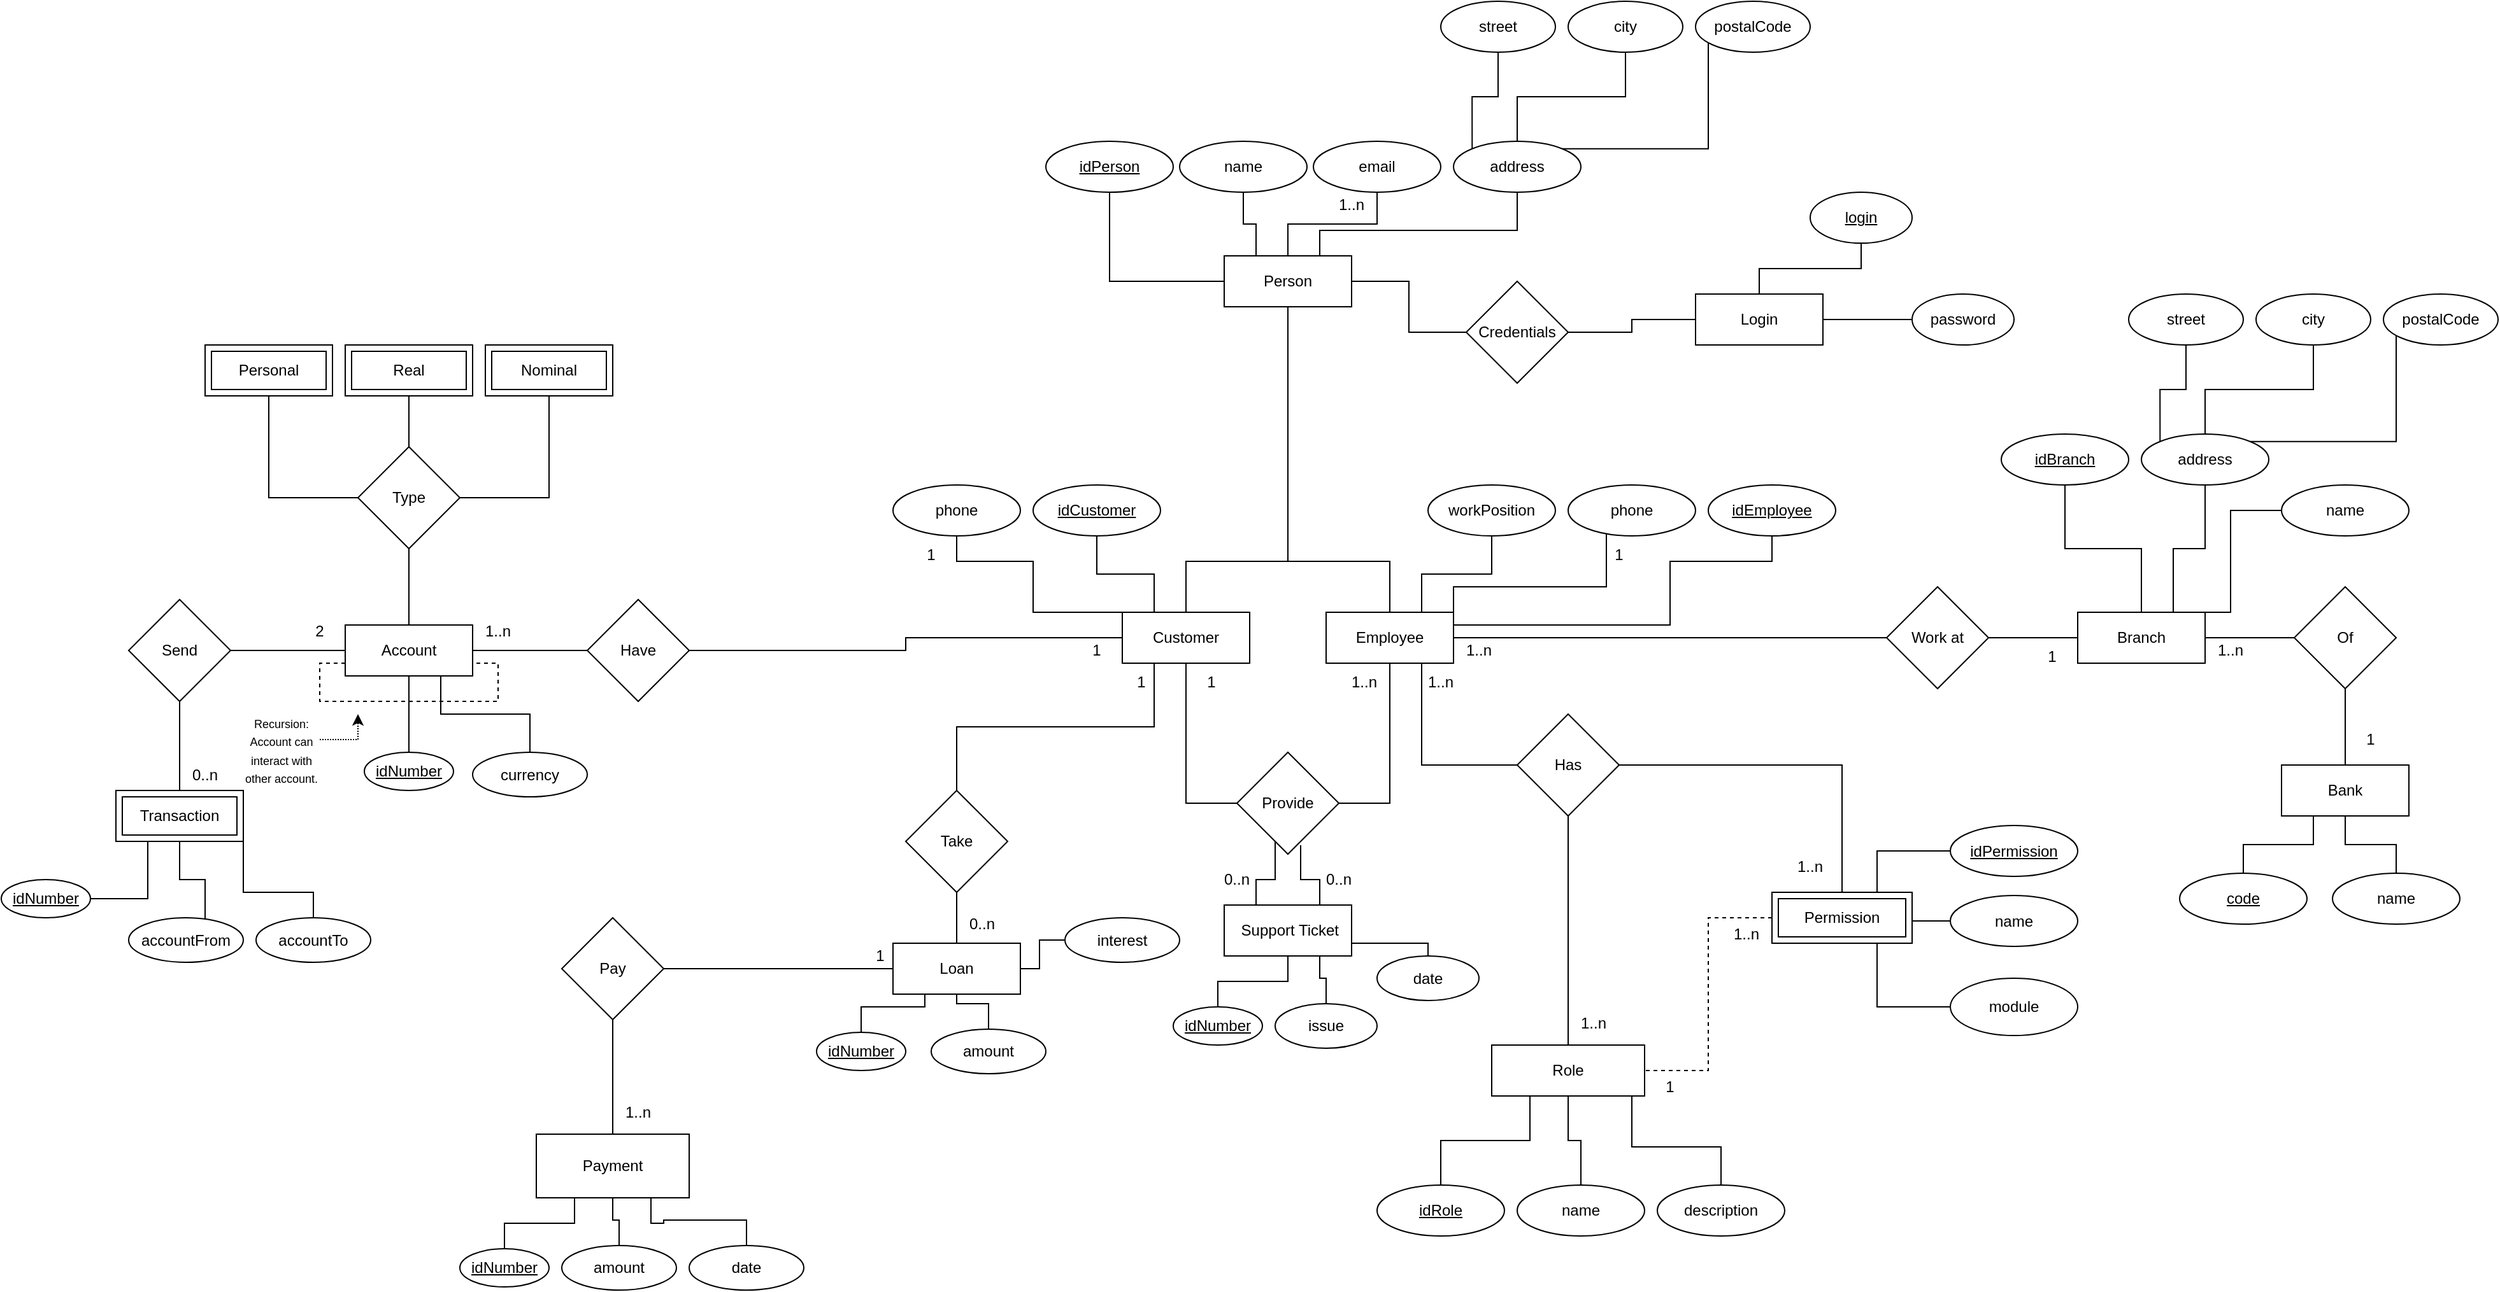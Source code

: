 <mxfile version="16.6.7" type="github">
  <diagram id="_XvX1ry2SoD3X9N9kPX3" name="Page-1">
    <mxGraphModel dx="4285" dy="2722" grid="1" gridSize="10" guides="1" tooltips="1" connect="1" arrows="1" fold="1" page="1" pageScale="1" pageWidth="850" pageHeight="1100" math="0" shadow="0">
      <root>
        <mxCell id="0" />
        <mxCell id="1" parent="0" />
        <mxCell id="fxee2EC096Nbxwn1T24N-57" value="" style="edgeStyle=orthogonalEdgeStyle;rounded=0;orthogonalLoop=1;jettySize=auto;html=1;endArrow=none;endFill=0;" parent="1" source="fxee2EC096Nbxwn1T24N-11" target="fxee2EC096Nbxwn1T24N-56" edge="1">
          <mxGeometry relative="1" as="geometry" />
        </mxCell>
        <mxCell id="fxee2EC096Nbxwn1T24N-112" style="edgeStyle=orthogonalEdgeStyle;rounded=0;sketch=0;orthogonalLoop=1;jettySize=auto;html=1;endArrow=none;endFill=0;" parent="1" source="fxee2EC096Nbxwn1T24N-11" target="fxee2EC096Nbxwn1T24N-111" edge="1">
          <mxGeometry relative="1" as="geometry" />
        </mxCell>
        <mxCell id="fxee2EC096Nbxwn1T24N-115" style="edgeStyle=orthogonalEdgeStyle;rounded=0;sketch=0;orthogonalLoop=1;jettySize=auto;html=1;endArrow=none;endFill=0;exitX=0.25;exitY=0;exitDx=0;exitDy=0;" parent="1" source="fxee2EC096Nbxwn1T24N-11" target="fxee2EC096Nbxwn1T24N-113" edge="1">
          <mxGeometry relative="1" as="geometry" />
        </mxCell>
        <mxCell id="fxee2EC096Nbxwn1T24N-117" style="edgeStyle=orthogonalEdgeStyle;rounded=0;sketch=0;orthogonalLoop=1;jettySize=auto;html=1;endArrow=none;endFill=0;exitX=0.5;exitY=0;exitDx=0;exitDy=0;" parent="1" source="fxee2EC096Nbxwn1T24N-11" target="fxee2EC096Nbxwn1T24N-116" edge="1">
          <mxGeometry relative="1" as="geometry" />
        </mxCell>
        <mxCell id="fxee2EC096Nbxwn1T24N-120" style="edgeStyle=orthogonalEdgeStyle;rounded=0;sketch=0;orthogonalLoop=1;jettySize=auto;html=1;endArrow=none;endFill=0;exitX=0.75;exitY=0;exitDx=0;exitDy=0;" parent="1" source="fxee2EC096Nbxwn1T24N-11" target="fxee2EC096Nbxwn1T24N-119" edge="1">
          <mxGeometry relative="1" as="geometry">
            <Array as="points">
              <mxPoint x="-415" y="-20" />
              <mxPoint x="-260" y="-20" />
            </Array>
          </mxGeometry>
        </mxCell>
        <mxCell id="fxee2EC096Nbxwn1T24N-11" value="&lt;div&gt;Person&lt;/div&gt;" style="whiteSpace=wrap;html=1;align=center;" parent="1" vertex="1">
          <mxGeometry x="-490" width="100" height="40" as="geometry" />
        </mxCell>
        <mxCell id="fxee2EC096Nbxwn1T24N-130" value="" style="edgeStyle=orthogonalEdgeStyle;rounded=0;sketch=0;orthogonalLoop=1;jettySize=auto;html=1;endArrow=none;endFill=0;" parent="1" source="fxee2EC096Nbxwn1T24N-12" target="fxee2EC096Nbxwn1T24N-129" edge="1">
          <mxGeometry relative="1" as="geometry" />
        </mxCell>
        <mxCell id="fxee2EC096Nbxwn1T24N-133" value="" style="edgeStyle=orthogonalEdgeStyle;rounded=0;sketch=0;orthogonalLoop=1;jettySize=auto;html=1;endArrow=none;endFill=0;" parent="1" source="fxee2EC096Nbxwn1T24N-12" target="fxee2EC096Nbxwn1T24N-132" edge="1">
          <mxGeometry relative="1" as="geometry" />
        </mxCell>
        <mxCell id="fxee2EC096Nbxwn1T24N-12" value="&lt;div&gt;Login&lt;/div&gt;" style="whiteSpace=wrap;html=1;align=center;" parent="1" vertex="1">
          <mxGeometry x="-120" y="30" width="100" height="40" as="geometry" />
        </mxCell>
        <mxCell id="fxee2EC096Nbxwn1T24N-95" value="" style="edgeStyle=orthogonalEdgeStyle;rounded=0;sketch=0;orthogonalLoop=1;jettySize=auto;html=1;endArrow=none;endFill=0;" parent="1" source="fxee2EC096Nbxwn1T24N-13" target="fxee2EC096Nbxwn1T24N-94" edge="1">
          <mxGeometry relative="1" as="geometry" />
        </mxCell>
        <mxCell id="fxee2EC096Nbxwn1T24N-101" value="" style="edgeStyle=orthogonalEdgeStyle;rounded=0;sketch=0;orthogonalLoop=1;jettySize=auto;html=1;endArrow=none;endFill=0;" parent="1" source="fxee2EC096Nbxwn1T24N-13" target="fxee2EC096Nbxwn1T24N-100" edge="1">
          <mxGeometry relative="1" as="geometry" />
        </mxCell>
        <mxCell id="fxee2EC096Nbxwn1T24N-13" value="Account" style="whiteSpace=wrap;html=1;align=center;" parent="1" vertex="1">
          <mxGeometry x="-1180" y="290" width="100" height="40" as="geometry" />
        </mxCell>
        <mxCell id="fxee2EC096Nbxwn1T24N-14" value="&lt;div&gt;Bank&lt;/div&gt;" style="whiteSpace=wrap;html=1;align=center;" parent="1" vertex="1">
          <mxGeometry x="340" y="400" width="100" height="40" as="geometry" />
        </mxCell>
        <mxCell id="fxee2EC096Nbxwn1T24N-76" value="" style="edgeStyle=orthogonalEdgeStyle;rounded=0;sketch=0;orthogonalLoop=1;jettySize=auto;html=1;endArrow=none;endFill=0;" parent="1" source="fxee2EC096Nbxwn1T24N-16" target="fxee2EC096Nbxwn1T24N-75" edge="1">
          <mxGeometry relative="1" as="geometry" />
        </mxCell>
        <mxCell id="fxee2EC096Nbxwn1T24N-16" value="Branch" style="whiteSpace=wrap;html=1;align=center;" parent="1" vertex="1">
          <mxGeometry x="180" y="280" width="100" height="40" as="geometry" />
        </mxCell>
        <mxCell id="WLDFdkbROoyTzkpZu12v-15" style="edgeStyle=orthogonalEdgeStyle;rounded=0;orthogonalLoop=1;jettySize=auto;html=1;entryX=0.5;entryY=0;entryDx=0;entryDy=0;endArrow=none;endFill=0;" edge="1" parent="1" source="fxee2EC096Nbxwn1T24N-17" target="WLDFdkbROoyTzkpZu12v-14">
          <mxGeometry relative="1" as="geometry" />
        </mxCell>
        <mxCell id="fxee2EC096Nbxwn1T24N-17" value="&amp;nbsp;Support Ticket" style="whiteSpace=wrap;html=1;align=center;" parent="1" vertex="1">
          <mxGeometry x="-490" y="510" width="100" height="40" as="geometry" />
        </mxCell>
        <mxCell id="WLDFdkbROoyTzkpZu12v-47" value="" style="edgeStyle=orthogonalEdgeStyle;rounded=0;orthogonalLoop=1;jettySize=auto;html=1;endArrow=none;endFill=0;" edge="1" parent="1" source="fxee2EC096Nbxwn1T24N-18" target="WLDFdkbROoyTzkpZu12v-46">
          <mxGeometry relative="1" as="geometry" />
        </mxCell>
        <mxCell id="fxee2EC096Nbxwn1T24N-18" value="Loan" style="whiteSpace=wrap;html=1;align=center;" parent="1" vertex="1">
          <mxGeometry x="-750" y="540" width="100" height="40" as="geometry" />
        </mxCell>
        <mxCell id="fxee2EC096Nbxwn1T24N-72" value="" style="edgeStyle=orthogonalEdgeStyle;rounded=0;sketch=0;orthogonalLoop=1;jettySize=auto;html=1;endArrow=none;endFill=0;" parent="1" source="fxee2EC096Nbxwn1T24N-26" target="fxee2EC096Nbxwn1T24N-71" edge="1">
          <mxGeometry relative="1" as="geometry" />
        </mxCell>
        <mxCell id="fxee2EC096Nbxwn1T24N-80" style="edgeStyle=orthogonalEdgeStyle;rounded=0;sketch=0;orthogonalLoop=1;jettySize=auto;html=1;endArrow=none;endFill=0;entryX=1;entryY=0.5;entryDx=0;entryDy=0;" parent="1" source="fxee2EC096Nbxwn1T24N-26" target="fxee2EC096Nbxwn1T24N-78" edge="1">
          <mxGeometry relative="1" as="geometry" />
        </mxCell>
        <mxCell id="fxee2EC096Nbxwn1T24N-135" value="" style="edgeStyle=orthogonalEdgeStyle;rounded=0;sketch=0;orthogonalLoop=1;jettySize=auto;html=1;endArrow=none;endFill=0;exitX=0.75;exitY=0;exitDx=0;exitDy=0;" parent="1" source="fxee2EC096Nbxwn1T24N-26" target="fxee2EC096Nbxwn1T24N-134" edge="1">
          <mxGeometry relative="1" as="geometry" />
        </mxCell>
        <mxCell id="fxee2EC096Nbxwn1T24N-26" value="&lt;div&gt;Employee&lt;/div&gt;" style="whiteSpace=wrap;html=1;align=center;" parent="1" vertex="1">
          <mxGeometry x="-410" y="280" width="100" height="40" as="geometry" />
        </mxCell>
        <mxCell id="fxee2EC096Nbxwn1T24N-79" value="" style="edgeStyle=orthogonalEdgeStyle;rounded=0;sketch=0;orthogonalLoop=1;jettySize=auto;html=1;endArrow=none;endFill=0;entryX=0;entryY=0.5;entryDx=0;entryDy=0;" parent="1" source="fxee2EC096Nbxwn1T24N-27" target="fxee2EC096Nbxwn1T24N-78" edge="1">
          <mxGeometry relative="1" as="geometry" />
        </mxCell>
        <mxCell id="fxee2EC096Nbxwn1T24N-83" value="" style="edgeStyle=orthogonalEdgeStyle;rounded=0;sketch=0;orthogonalLoop=1;jettySize=auto;html=1;endArrow=none;endFill=0;" parent="1" source="fxee2EC096Nbxwn1T24N-27" target="fxee2EC096Nbxwn1T24N-82" edge="1">
          <mxGeometry relative="1" as="geometry" />
        </mxCell>
        <mxCell id="fxee2EC096Nbxwn1T24N-98" value="" style="edgeStyle=orthogonalEdgeStyle;rounded=0;sketch=0;orthogonalLoop=1;jettySize=auto;html=1;endArrow=none;endFill=0;exitX=0.25;exitY=1;exitDx=0;exitDy=0;" parent="1" source="fxee2EC096Nbxwn1T24N-27" target="fxee2EC096Nbxwn1T24N-97" edge="1">
          <mxGeometry relative="1" as="geometry" />
        </mxCell>
        <mxCell id="fxee2EC096Nbxwn1T24N-27" value="Customer" style="whiteSpace=wrap;html=1;align=center;" parent="1" vertex="1">
          <mxGeometry x="-570" y="280" width="100" height="40" as="geometry" />
        </mxCell>
        <mxCell id="fxee2EC096Nbxwn1T24N-28" value="" style="endArrow=none;html=1;rounded=0;entryX=0.5;entryY=1;entryDx=0;entryDy=0;" parent="1" target="fxee2EC096Nbxwn1T24N-11" edge="1">
          <mxGeometry relative="1" as="geometry">
            <mxPoint x="-440" y="240" as="sourcePoint" />
            <mxPoint x="-440" y="230" as="targetPoint" />
          </mxGeometry>
        </mxCell>
        <mxCell id="fxee2EC096Nbxwn1T24N-31" value="" style="endArrow=none;html=1;rounded=0;entryX=0.5;entryY=0;entryDx=0;entryDy=0;" parent="1" target="fxee2EC096Nbxwn1T24N-26" edge="1">
          <mxGeometry relative="1" as="geometry">
            <mxPoint x="-440" y="240" as="sourcePoint" />
            <mxPoint x="-360" y="240" as="targetPoint" />
            <Array as="points">
              <mxPoint x="-360" y="240" />
            </Array>
          </mxGeometry>
        </mxCell>
        <mxCell id="fxee2EC096Nbxwn1T24N-32" value="" style="endArrow=none;html=1;rounded=0;entryX=0.5;entryY=0;entryDx=0;entryDy=0;" parent="1" edge="1">
          <mxGeometry relative="1" as="geometry">
            <mxPoint x="-440" y="240" as="sourcePoint" />
            <mxPoint x="-520" y="280" as="targetPoint" />
            <Array as="points">
              <mxPoint x="-520" y="240" />
            </Array>
          </mxGeometry>
        </mxCell>
        <mxCell id="fxee2EC096Nbxwn1T24N-58" style="edgeStyle=orthogonalEdgeStyle;rounded=0;orthogonalLoop=1;jettySize=auto;html=1;endArrow=none;endFill=0;sketch=0;" parent="1" source="fxee2EC096Nbxwn1T24N-56" target="fxee2EC096Nbxwn1T24N-12" edge="1">
          <mxGeometry relative="1" as="geometry" />
        </mxCell>
        <mxCell id="fxee2EC096Nbxwn1T24N-56" value="&lt;div&gt;Credentials&lt;/div&gt;" style="rhombus;whiteSpace=wrap;html=1;" parent="1" vertex="1">
          <mxGeometry x="-300" y="20" width="80" height="80" as="geometry" />
        </mxCell>
        <mxCell id="fxee2EC096Nbxwn1T24N-73" style="edgeStyle=orthogonalEdgeStyle;rounded=0;sketch=0;orthogonalLoop=1;jettySize=auto;html=1;endArrow=none;endFill=0;" parent="1" source="fxee2EC096Nbxwn1T24N-71" target="fxee2EC096Nbxwn1T24N-16" edge="1">
          <mxGeometry relative="1" as="geometry" />
        </mxCell>
        <mxCell id="fxee2EC096Nbxwn1T24N-71" value="&lt;div&gt;Work at&lt;/div&gt;" style="rhombus;whiteSpace=wrap;html=1;" parent="1" vertex="1">
          <mxGeometry x="30" y="260" width="80" height="80" as="geometry" />
        </mxCell>
        <mxCell id="fxee2EC096Nbxwn1T24N-77" style="edgeStyle=orthogonalEdgeStyle;rounded=0;sketch=0;orthogonalLoop=1;jettySize=auto;html=1;endArrow=none;endFill=0;" parent="1" source="fxee2EC096Nbxwn1T24N-75" target="fxee2EC096Nbxwn1T24N-14" edge="1">
          <mxGeometry relative="1" as="geometry" />
        </mxCell>
        <mxCell id="fxee2EC096Nbxwn1T24N-75" value="Of" style="rhombus;whiteSpace=wrap;html=1;" parent="1" vertex="1">
          <mxGeometry x="350" y="260" width="80" height="80" as="geometry" />
        </mxCell>
        <mxCell id="fxee2EC096Nbxwn1T24N-81" style="edgeStyle=orthogonalEdgeStyle;rounded=0;sketch=0;orthogonalLoop=1;jettySize=auto;html=1;endArrow=none;endFill=0;exitX=0.375;exitY=0.875;exitDx=0;exitDy=0;exitPerimeter=0;entryX=0.25;entryY=0;entryDx=0;entryDy=0;" parent="1" source="fxee2EC096Nbxwn1T24N-78" target="fxee2EC096Nbxwn1T24N-17" edge="1">
          <mxGeometry relative="1" as="geometry" />
        </mxCell>
        <mxCell id="fxee2EC096Nbxwn1T24N-78" value="Provide" style="rhombus;whiteSpace=wrap;html=1;" parent="1" vertex="1">
          <mxGeometry x="-480" y="390" width="80" height="80" as="geometry" />
        </mxCell>
        <mxCell id="fxee2EC096Nbxwn1T24N-84" style="edgeStyle=orthogonalEdgeStyle;rounded=0;sketch=0;orthogonalLoop=1;jettySize=auto;html=1;endArrow=none;endFill=0;" parent="1" source="fxee2EC096Nbxwn1T24N-82" target="fxee2EC096Nbxwn1T24N-13" edge="1">
          <mxGeometry relative="1" as="geometry" />
        </mxCell>
        <mxCell id="fxee2EC096Nbxwn1T24N-82" value="Have" style="rhombus;whiteSpace=wrap;html=1;" parent="1" vertex="1">
          <mxGeometry x="-990" y="270" width="80" height="80" as="geometry" />
        </mxCell>
        <mxCell id="fxee2EC096Nbxwn1T24N-85" value="Transaction" style="shape=ext;margin=3;double=1;whiteSpace=wrap;html=1;align=center;" parent="1" vertex="1">
          <mxGeometry x="-1360" y="420" width="100" height="40" as="geometry" />
        </mxCell>
        <mxCell id="fxee2EC096Nbxwn1T24N-96" style="edgeStyle=orthogonalEdgeStyle;rounded=0;sketch=0;orthogonalLoop=1;jettySize=auto;html=1;endArrow=none;endFill=0;" parent="1" source="fxee2EC096Nbxwn1T24N-94" target="fxee2EC096Nbxwn1T24N-85" edge="1">
          <mxGeometry relative="1" as="geometry" />
        </mxCell>
        <mxCell id="fxee2EC096Nbxwn1T24N-94" value="&lt;div&gt;Send&lt;/div&gt;" style="rhombus;whiteSpace=wrap;html=1;" parent="1" vertex="1">
          <mxGeometry x="-1350" y="270" width="80" height="80" as="geometry" />
        </mxCell>
        <mxCell id="fxee2EC096Nbxwn1T24N-99" style="edgeStyle=orthogonalEdgeStyle;rounded=0;sketch=0;orthogonalLoop=1;jettySize=auto;html=1;endArrow=none;endFill=0;" parent="1" source="fxee2EC096Nbxwn1T24N-97" target="fxee2EC096Nbxwn1T24N-18" edge="1">
          <mxGeometry relative="1" as="geometry" />
        </mxCell>
        <mxCell id="fxee2EC096Nbxwn1T24N-97" value="Take" style="rhombus;whiteSpace=wrap;html=1;" parent="1" vertex="1">
          <mxGeometry x="-740" y="420" width="80" height="80" as="geometry" />
        </mxCell>
        <mxCell id="fxee2EC096Nbxwn1T24N-103" style="edgeStyle=orthogonalEdgeStyle;rounded=0;sketch=0;orthogonalLoop=1;jettySize=auto;html=1;endArrow=none;endFill=0;" parent="1" source="fxee2EC096Nbxwn1T24N-100" target="fxee2EC096Nbxwn1T24N-102" edge="1">
          <mxGeometry relative="1" as="geometry" />
        </mxCell>
        <mxCell id="fxee2EC096Nbxwn1T24N-106" style="edgeStyle=orthogonalEdgeStyle;rounded=0;sketch=0;orthogonalLoop=1;jettySize=auto;html=1;entryX=0.5;entryY=1;entryDx=0;entryDy=0;endArrow=none;endFill=0;" parent="1" source="fxee2EC096Nbxwn1T24N-100" target="fxee2EC096Nbxwn1T24N-105" edge="1">
          <mxGeometry relative="1" as="geometry" />
        </mxCell>
        <mxCell id="fxee2EC096Nbxwn1T24N-107" style="edgeStyle=orthogonalEdgeStyle;rounded=0;sketch=0;orthogonalLoop=1;jettySize=auto;html=1;endArrow=none;endFill=0;" parent="1" source="fxee2EC096Nbxwn1T24N-100" target="fxee2EC096Nbxwn1T24N-104" edge="1">
          <mxGeometry relative="1" as="geometry" />
        </mxCell>
        <mxCell id="fxee2EC096Nbxwn1T24N-100" value="&lt;div&gt;Type&lt;/div&gt;" style="rhombus;whiteSpace=wrap;html=1;" parent="1" vertex="1">
          <mxGeometry x="-1170" y="150" width="80" height="80" as="geometry" />
        </mxCell>
        <mxCell id="fxee2EC096Nbxwn1T24N-102" value="Real" style="shape=ext;margin=3;double=1;whiteSpace=wrap;html=1;align=center;" parent="1" vertex="1">
          <mxGeometry x="-1180" y="70" width="100" height="40" as="geometry" />
        </mxCell>
        <mxCell id="fxee2EC096Nbxwn1T24N-104" value="Nominal" style="shape=ext;margin=3;double=1;whiteSpace=wrap;html=1;align=center;" parent="1" vertex="1">
          <mxGeometry x="-1070" y="70" width="100" height="40" as="geometry" />
        </mxCell>
        <mxCell id="fxee2EC096Nbxwn1T24N-105" value="Personal" style="shape=ext;margin=3;double=1;whiteSpace=wrap;html=1;align=center;" parent="1" vertex="1">
          <mxGeometry x="-1290" y="70" width="100" height="40" as="geometry" />
        </mxCell>
        <mxCell id="fxee2EC096Nbxwn1T24N-111" value="&lt;div&gt;idPerson&lt;/div&gt;" style="ellipse;whiteSpace=wrap;html=1;align=center;fontStyle=4;" parent="1" vertex="1">
          <mxGeometry x="-630" y="-90" width="100" height="40" as="geometry" />
        </mxCell>
        <mxCell id="fxee2EC096Nbxwn1T24N-113" value="name" style="ellipse;whiteSpace=wrap;html=1;align=center;" parent="1" vertex="1">
          <mxGeometry x="-525" y="-90" width="100" height="40" as="geometry" />
        </mxCell>
        <mxCell id="fxee2EC096Nbxwn1T24N-116" value="&lt;div&gt;email&lt;/div&gt;" style="ellipse;whiteSpace=wrap;html=1;align=center;" parent="1" vertex="1">
          <mxGeometry x="-420" y="-90" width="100" height="40" as="geometry" />
        </mxCell>
        <mxCell id="fxee2EC096Nbxwn1T24N-124" value="" style="edgeStyle=orthogonalEdgeStyle;rounded=0;sketch=0;orthogonalLoop=1;jettySize=auto;html=1;endArrow=none;endFill=0;exitX=0;exitY=0;exitDx=0;exitDy=0;" parent="1" source="fxee2EC096Nbxwn1T24N-119" target="fxee2EC096Nbxwn1T24N-123" edge="1">
          <mxGeometry relative="1" as="geometry" />
        </mxCell>
        <mxCell id="fxee2EC096Nbxwn1T24N-126" value="" style="edgeStyle=orthogonalEdgeStyle;rounded=0;sketch=0;orthogonalLoop=1;jettySize=auto;html=1;endArrow=none;endFill=0;exitX=0.5;exitY=0;exitDx=0;exitDy=0;" parent="1" source="fxee2EC096Nbxwn1T24N-119" target="fxee2EC096Nbxwn1T24N-125" edge="1">
          <mxGeometry relative="1" as="geometry" />
        </mxCell>
        <mxCell id="fxee2EC096Nbxwn1T24N-128" value="" style="edgeStyle=orthogonalEdgeStyle;rounded=0;sketch=0;orthogonalLoop=1;jettySize=auto;html=1;endArrow=none;endFill=0;exitX=1;exitY=0;exitDx=0;exitDy=0;" parent="1" source="fxee2EC096Nbxwn1T24N-119" target="fxee2EC096Nbxwn1T24N-127" edge="1">
          <mxGeometry relative="1" as="geometry">
            <Array as="points">
              <mxPoint x="-110" y="-84" />
            </Array>
          </mxGeometry>
        </mxCell>
        <mxCell id="fxee2EC096Nbxwn1T24N-119" value="&lt;div&gt;address&lt;/div&gt;" style="ellipse;whiteSpace=wrap;html=1;align=center;" parent="1" vertex="1">
          <mxGeometry x="-310" y="-90" width="100" height="40" as="geometry" />
        </mxCell>
        <mxCell id="fxee2EC096Nbxwn1T24N-123" value="street" style="ellipse;whiteSpace=wrap;html=1;" parent="1" vertex="1">
          <mxGeometry x="-320" y="-200" width="90" height="40" as="geometry" />
        </mxCell>
        <mxCell id="fxee2EC096Nbxwn1T24N-125" value="city" style="ellipse;whiteSpace=wrap;html=1;" parent="1" vertex="1">
          <mxGeometry x="-220" y="-200" width="90" height="40" as="geometry" />
        </mxCell>
        <mxCell id="fxee2EC096Nbxwn1T24N-127" value="postalCode" style="ellipse;whiteSpace=wrap;html=1;" parent="1" vertex="1">
          <mxGeometry x="-120" y="-200" width="90" height="40" as="geometry" />
        </mxCell>
        <mxCell id="fxee2EC096Nbxwn1T24N-129" value="login" style="ellipse;whiteSpace=wrap;html=1;align=center;fontStyle=4;" parent="1" vertex="1">
          <mxGeometry x="-30" y="-50" width="80" height="40" as="geometry" />
        </mxCell>
        <mxCell id="fxee2EC096Nbxwn1T24N-132" value="password" style="ellipse;whiteSpace=wrap;html=1;" parent="1" vertex="1">
          <mxGeometry x="50" y="30" width="80" height="40" as="geometry" />
        </mxCell>
        <mxCell id="fxee2EC096Nbxwn1T24N-134" value="workPosition" style="ellipse;whiteSpace=wrap;html=1;" parent="1" vertex="1">
          <mxGeometry x="-330" y="180" width="100" height="40" as="geometry" />
        </mxCell>
        <mxCell id="fxee2EC096Nbxwn1T24N-137" style="edgeStyle=orthogonalEdgeStyle;rounded=0;sketch=0;orthogonalLoop=1;jettySize=auto;html=1;entryX=1;entryY=0;entryDx=0;entryDy=0;endArrow=none;endFill=0;" parent="1" source="fxee2EC096Nbxwn1T24N-136" target="fxee2EC096Nbxwn1T24N-26" edge="1">
          <mxGeometry relative="1" as="geometry">
            <Array as="points">
              <mxPoint x="-190" y="260" />
              <mxPoint x="-310" y="260" />
            </Array>
          </mxGeometry>
        </mxCell>
        <mxCell id="fxee2EC096Nbxwn1T24N-136" value="phone" style="ellipse;whiteSpace=wrap;html=1;" parent="1" vertex="1">
          <mxGeometry x="-220" y="180" width="100" height="40" as="geometry" />
        </mxCell>
        <mxCell id="fxee2EC096Nbxwn1T24N-139" style="edgeStyle=orthogonalEdgeStyle;rounded=0;sketch=0;orthogonalLoop=1;jettySize=auto;html=1;entryX=1;entryY=0.25;entryDx=0;entryDy=0;endArrow=none;endFill=0;" parent="1" source="fxee2EC096Nbxwn1T24N-138" target="fxee2EC096Nbxwn1T24N-26" edge="1">
          <mxGeometry relative="1" as="geometry">
            <Array as="points">
              <mxPoint x="-60" y="240" />
              <mxPoint x="-140" y="240" />
              <mxPoint x="-140" y="290" />
            </Array>
          </mxGeometry>
        </mxCell>
        <mxCell id="fxee2EC096Nbxwn1T24N-138" value="idEmployee" style="ellipse;whiteSpace=wrap;html=1;align=center;fontStyle=4;" parent="1" vertex="1">
          <mxGeometry x="-110" y="180" width="100" height="40" as="geometry" />
        </mxCell>
        <mxCell id="fxee2EC096Nbxwn1T24N-143" style="edgeStyle=orthogonalEdgeStyle;rounded=0;sketch=0;orthogonalLoop=1;jettySize=auto;html=1;entryX=0.25;entryY=0;entryDx=0;entryDy=0;endArrow=none;endFill=0;" parent="1" source="fxee2EC096Nbxwn1T24N-142" target="fxee2EC096Nbxwn1T24N-27" edge="1">
          <mxGeometry relative="1" as="geometry" />
        </mxCell>
        <mxCell id="fxee2EC096Nbxwn1T24N-142" value="&lt;div&gt;idCustomer&lt;/div&gt;" style="ellipse;whiteSpace=wrap;html=1;align=center;fontStyle=4;" parent="1" vertex="1">
          <mxGeometry x="-640" y="180" width="100" height="40" as="geometry" />
        </mxCell>
        <mxCell id="fxee2EC096Nbxwn1T24N-145" style="edgeStyle=orthogonalEdgeStyle;rounded=0;sketch=0;orthogonalLoop=1;jettySize=auto;html=1;entryX=0;entryY=0;entryDx=0;entryDy=0;endArrow=none;endFill=0;" parent="1" source="fxee2EC096Nbxwn1T24N-144" target="fxee2EC096Nbxwn1T24N-27" edge="1">
          <mxGeometry relative="1" as="geometry">
            <Array as="points">
              <mxPoint x="-700" y="240" />
              <mxPoint x="-640" y="240" />
              <mxPoint x="-640" y="280" />
            </Array>
          </mxGeometry>
        </mxCell>
        <mxCell id="fxee2EC096Nbxwn1T24N-144" value="phone" style="ellipse;whiteSpace=wrap;html=1;" parent="1" vertex="1">
          <mxGeometry x="-750" y="180" width="100" height="40" as="geometry" />
        </mxCell>
        <mxCell id="fxee2EC096Nbxwn1T24N-147" style="edgeStyle=orthogonalEdgeStyle;rounded=0;sketch=0;orthogonalLoop=1;jettySize=auto;html=1;entryX=0.75;entryY=1;entryDx=0;entryDy=0;endArrow=none;endFill=0;" parent="1" source="fxee2EC096Nbxwn1T24N-146" target="fxee2EC096Nbxwn1T24N-26" edge="1">
          <mxGeometry relative="1" as="geometry" />
        </mxCell>
        <mxCell id="fxee2EC096Nbxwn1T24N-149" value="" style="edgeStyle=orthogonalEdgeStyle;rounded=0;sketch=0;orthogonalLoop=1;jettySize=auto;html=1;endArrow=none;endFill=0;" parent="1" source="fxee2EC096Nbxwn1T24N-146" target="fxee2EC096Nbxwn1T24N-148" edge="1">
          <mxGeometry relative="1" as="geometry" />
        </mxCell>
        <mxCell id="fxee2EC096Nbxwn1T24N-151" value="" style="edgeStyle=orthogonalEdgeStyle;rounded=0;sketch=0;orthogonalLoop=1;jettySize=auto;html=1;endArrow=none;endFill=0;" parent="1" source="fxee2EC096Nbxwn1T24N-146" target="fxee2EC096Nbxwn1T24N-150" edge="1">
          <mxGeometry relative="1" as="geometry" />
        </mxCell>
        <mxCell id="fxee2EC096Nbxwn1T24N-146" value="Has" style="rhombus;whiteSpace=wrap;html=1;" parent="1" vertex="1">
          <mxGeometry x="-260" y="360" width="80" height="80" as="geometry" />
        </mxCell>
        <mxCell id="fxee2EC096Nbxwn1T24N-148" value="Role" style="whiteSpace=wrap;html=1;" parent="1" vertex="1">
          <mxGeometry x="-280" y="620" width="120" height="40" as="geometry" />
        </mxCell>
        <mxCell id="WLDFdkbROoyTzkpZu12v-71" style="edgeStyle=orthogonalEdgeStyle;rounded=0;orthogonalLoop=1;jettySize=auto;html=1;entryX=1;entryY=0.5;entryDx=0;entryDy=0;endArrow=none;endFill=0;dashed=1;" edge="1" parent="1" source="fxee2EC096Nbxwn1T24N-150" target="fxee2EC096Nbxwn1T24N-148">
          <mxGeometry relative="1" as="geometry" />
        </mxCell>
        <mxCell id="fxee2EC096Nbxwn1T24N-150" value="Permission" style="shape=ext;margin=3;double=1;whiteSpace=wrap;html=1;align=center;" parent="1" vertex="1">
          <mxGeometry x="-60" y="500" width="110" height="40" as="geometry" />
        </mxCell>
        <mxCell id="fxee2EC096Nbxwn1T24N-152" value="" style="edgeStyle=orthogonalEdgeStyle;rounded=0;sketch=0;orthogonalLoop=1;jettySize=auto;html=1;endArrow=none;endFill=0;exitX=0;exitY=0;exitDx=0;exitDy=0;" parent="1" source="fxee2EC096Nbxwn1T24N-155" target="fxee2EC096Nbxwn1T24N-156" edge="1">
          <mxGeometry relative="1" as="geometry" />
        </mxCell>
        <mxCell id="fxee2EC096Nbxwn1T24N-153" value="" style="edgeStyle=orthogonalEdgeStyle;rounded=0;sketch=0;orthogonalLoop=1;jettySize=auto;html=1;endArrow=none;endFill=0;exitX=0.5;exitY=0;exitDx=0;exitDy=0;" parent="1" source="fxee2EC096Nbxwn1T24N-155" target="fxee2EC096Nbxwn1T24N-157" edge="1">
          <mxGeometry relative="1" as="geometry" />
        </mxCell>
        <mxCell id="fxee2EC096Nbxwn1T24N-154" value="" style="edgeStyle=orthogonalEdgeStyle;rounded=0;sketch=0;orthogonalLoop=1;jettySize=auto;html=1;endArrow=none;endFill=0;exitX=1;exitY=0;exitDx=0;exitDy=0;" parent="1" source="fxee2EC096Nbxwn1T24N-155" target="fxee2EC096Nbxwn1T24N-158" edge="1">
          <mxGeometry relative="1" as="geometry">
            <Array as="points">
              <mxPoint x="430" y="146" />
            </Array>
          </mxGeometry>
        </mxCell>
        <mxCell id="fxee2EC096Nbxwn1T24N-159" style="edgeStyle=orthogonalEdgeStyle;rounded=0;sketch=0;orthogonalLoop=1;jettySize=auto;html=1;entryX=0.75;entryY=0;entryDx=0;entryDy=0;endArrow=none;endFill=0;" parent="1" source="fxee2EC096Nbxwn1T24N-155" target="fxee2EC096Nbxwn1T24N-16" edge="1">
          <mxGeometry relative="1" as="geometry" />
        </mxCell>
        <mxCell id="fxee2EC096Nbxwn1T24N-155" value="&lt;div&gt;address&lt;/div&gt;" style="ellipse;whiteSpace=wrap;html=1;align=center;" parent="1" vertex="1">
          <mxGeometry x="230" y="140" width="100" height="40" as="geometry" />
        </mxCell>
        <mxCell id="fxee2EC096Nbxwn1T24N-156" value="street" style="ellipse;whiteSpace=wrap;html=1;" parent="1" vertex="1">
          <mxGeometry x="220" y="30" width="90" height="40" as="geometry" />
        </mxCell>
        <mxCell id="fxee2EC096Nbxwn1T24N-157" value="city" style="ellipse;whiteSpace=wrap;html=1;" parent="1" vertex="1">
          <mxGeometry x="320" y="30" width="90" height="40" as="geometry" />
        </mxCell>
        <mxCell id="fxee2EC096Nbxwn1T24N-158" value="postalCode" style="ellipse;whiteSpace=wrap;html=1;" parent="1" vertex="1">
          <mxGeometry x="420" y="30" width="90" height="40" as="geometry" />
        </mxCell>
        <mxCell id="fxee2EC096Nbxwn1T24N-161" style="edgeStyle=orthogonalEdgeStyle;rounded=0;sketch=0;orthogonalLoop=1;jettySize=auto;html=1;entryX=0.5;entryY=0;entryDx=0;entryDy=0;endArrow=none;endFill=0;" parent="1" source="fxee2EC096Nbxwn1T24N-160" target="fxee2EC096Nbxwn1T24N-16" edge="1">
          <mxGeometry relative="1" as="geometry" />
        </mxCell>
        <mxCell id="fxee2EC096Nbxwn1T24N-160" value="&lt;div&gt;idBranch&lt;/div&gt;" style="ellipse;whiteSpace=wrap;html=1;align=center;fontStyle=4;" parent="1" vertex="1">
          <mxGeometry x="120" y="140" width="100" height="40" as="geometry" />
        </mxCell>
        <mxCell id="fxee2EC096Nbxwn1T24N-163" style="edgeStyle=orthogonalEdgeStyle;rounded=0;sketch=0;orthogonalLoop=1;jettySize=auto;html=1;entryX=1;entryY=0;entryDx=0;entryDy=0;endArrow=none;endFill=0;" parent="1" source="fxee2EC096Nbxwn1T24N-162" target="fxee2EC096Nbxwn1T24N-16" edge="1">
          <mxGeometry relative="1" as="geometry">
            <Array as="points">
              <mxPoint x="300" y="200" />
              <mxPoint x="300" y="280" />
            </Array>
          </mxGeometry>
        </mxCell>
        <mxCell id="fxee2EC096Nbxwn1T24N-162" value="name" style="ellipse;whiteSpace=wrap;html=1;align=center;" parent="1" vertex="1">
          <mxGeometry x="340" y="180" width="100" height="40" as="geometry" />
        </mxCell>
        <mxCell id="WLDFdkbROoyTzkpZu12v-2" style="edgeStyle=orthogonalEdgeStyle;rounded=0;orthogonalLoop=1;jettySize=auto;html=1;entryX=0.25;entryY=1;entryDx=0;entryDy=0;endArrow=none;endFill=0;" edge="1" parent="1" source="WLDFdkbROoyTzkpZu12v-1" target="fxee2EC096Nbxwn1T24N-85">
          <mxGeometry relative="1" as="geometry" />
        </mxCell>
        <mxCell id="WLDFdkbROoyTzkpZu12v-1" value="idNumber" style="ellipse;whiteSpace=wrap;html=1;align=center;fontStyle=4;" vertex="1" parent="1">
          <mxGeometry x="-1450" y="490" width="70" height="30" as="geometry" />
        </mxCell>
        <mxCell id="WLDFdkbROoyTzkpZu12v-4" style="edgeStyle=orthogonalEdgeStyle;rounded=0;orthogonalLoop=1;jettySize=auto;html=1;entryX=0.5;entryY=1;entryDx=0;entryDy=0;endArrow=none;endFill=0;" edge="1" parent="1" source="WLDFdkbROoyTzkpZu12v-3" target="fxee2EC096Nbxwn1T24N-85">
          <mxGeometry relative="1" as="geometry">
            <Array as="points">
              <mxPoint x="-1290" y="490" />
              <mxPoint x="-1310" y="490" />
            </Array>
          </mxGeometry>
        </mxCell>
        <mxCell id="WLDFdkbROoyTzkpZu12v-3" value="accountFrom" style="ellipse;whiteSpace=wrap;html=1;align=center;direction=south;" vertex="1" parent="1">
          <mxGeometry x="-1350" y="520" width="90" height="35" as="geometry" />
        </mxCell>
        <mxCell id="WLDFdkbROoyTzkpZu12v-6" style="edgeStyle=orthogonalEdgeStyle;rounded=0;orthogonalLoop=1;jettySize=auto;html=1;entryX=0.75;entryY=1;entryDx=0;entryDy=0;endArrow=none;endFill=0;" edge="1" parent="1" source="WLDFdkbROoyTzkpZu12v-5" target="fxee2EC096Nbxwn1T24N-85">
          <mxGeometry relative="1" as="geometry">
            <Array as="points">
              <mxPoint x="-1205" y="500" />
              <mxPoint x="-1260" y="500" />
              <mxPoint x="-1260" y="460" />
            </Array>
          </mxGeometry>
        </mxCell>
        <mxCell id="WLDFdkbROoyTzkpZu12v-5" value="accountTo" style="ellipse;whiteSpace=wrap;html=1;align=center;direction=south;" vertex="1" parent="1">
          <mxGeometry x="-1250" y="520" width="90" height="35" as="geometry" />
        </mxCell>
        <mxCell id="WLDFdkbROoyTzkpZu12v-9" style="edgeStyle=orthogonalEdgeStyle;rounded=0;orthogonalLoop=1;jettySize=auto;html=1;endArrow=none;endFill=0;entryX=0.5;entryY=1;entryDx=0;entryDy=0;" edge="1" parent="1" source="WLDFdkbROoyTzkpZu12v-8" target="fxee2EC096Nbxwn1T24N-13">
          <mxGeometry relative="1" as="geometry">
            <mxPoint x="-1160" y="350" as="targetPoint" />
          </mxGeometry>
        </mxCell>
        <mxCell id="WLDFdkbROoyTzkpZu12v-8" value="idNumber" style="ellipse;whiteSpace=wrap;html=1;align=center;fontStyle=4;" vertex="1" parent="1">
          <mxGeometry x="-1165" y="390" width="70" height="30" as="geometry" />
        </mxCell>
        <mxCell id="WLDFdkbROoyTzkpZu12v-13" style="edgeStyle=orthogonalEdgeStyle;rounded=0;orthogonalLoop=1;jettySize=auto;html=1;entryX=0.75;entryY=1;entryDx=0;entryDy=0;endArrow=none;endFill=0;" edge="1" parent="1" source="WLDFdkbROoyTzkpZu12v-12" target="fxee2EC096Nbxwn1T24N-13">
          <mxGeometry relative="1" as="geometry" />
        </mxCell>
        <mxCell id="WLDFdkbROoyTzkpZu12v-12" value="currency" style="ellipse;whiteSpace=wrap;html=1;align=center;direction=south;" vertex="1" parent="1">
          <mxGeometry x="-1080" y="390" width="90" height="35" as="geometry" />
        </mxCell>
        <mxCell id="WLDFdkbROoyTzkpZu12v-14" value="idNumber" style="ellipse;whiteSpace=wrap;html=1;align=center;fontStyle=4;" vertex="1" parent="1">
          <mxGeometry x="-530" y="590" width="70" height="30" as="geometry" />
        </mxCell>
        <mxCell id="WLDFdkbROoyTzkpZu12v-17" style="edgeStyle=orthogonalEdgeStyle;rounded=0;orthogonalLoop=1;jettySize=auto;html=1;entryX=0.75;entryY=1;entryDx=0;entryDy=0;endArrow=none;endFill=0;" edge="1" parent="1" source="WLDFdkbROoyTzkpZu12v-16" target="fxee2EC096Nbxwn1T24N-17">
          <mxGeometry relative="1" as="geometry" />
        </mxCell>
        <mxCell id="WLDFdkbROoyTzkpZu12v-16" value="issue" style="ellipse;whiteSpace=wrap;html=1;" vertex="1" parent="1">
          <mxGeometry x="-450" y="587.5" width="80" height="35" as="geometry" />
        </mxCell>
        <mxCell id="WLDFdkbROoyTzkpZu12v-19" style="edgeStyle=orthogonalEdgeStyle;rounded=0;orthogonalLoop=1;jettySize=auto;html=1;entryX=1;entryY=0.5;entryDx=0;entryDy=0;endArrow=none;endFill=0;" edge="1" parent="1" source="WLDFdkbROoyTzkpZu12v-18" target="fxee2EC096Nbxwn1T24N-17">
          <mxGeometry relative="1" as="geometry">
            <Array as="points">
              <mxPoint x="-330" y="540" />
              <mxPoint x="-390" y="540" />
            </Array>
          </mxGeometry>
        </mxCell>
        <mxCell id="WLDFdkbROoyTzkpZu12v-18" value="date" style="ellipse;whiteSpace=wrap;html=1;" vertex="1" parent="1">
          <mxGeometry x="-370" y="550" width="80" height="35" as="geometry" />
        </mxCell>
        <mxCell id="WLDFdkbROoyTzkpZu12v-25" style="edgeStyle=orthogonalEdgeStyle;rounded=0;orthogonalLoop=1;jettySize=auto;html=1;entryX=0.25;entryY=1;entryDx=0;entryDy=0;endArrow=none;endFill=0;" edge="1" parent="1" source="WLDFdkbROoyTzkpZu12v-24" target="fxee2EC096Nbxwn1T24N-14">
          <mxGeometry relative="1" as="geometry" />
        </mxCell>
        <mxCell id="WLDFdkbROoyTzkpZu12v-24" value="code" style="ellipse;whiteSpace=wrap;html=1;align=center;fontStyle=4;" vertex="1" parent="1">
          <mxGeometry x="260" y="485" width="100" height="40" as="geometry" />
        </mxCell>
        <mxCell id="WLDFdkbROoyTzkpZu12v-27" style="edgeStyle=orthogonalEdgeStyle;rounded=0;orthogonalLoop=1;jettySize=auto;html=1;entryX=0.5;entryY=1;entryDx=0;entryDy=0;endArrow=none;endFill=0;" edge="1" parent="1" source="WLDFdkbROoyTzkpZu12v-26" target="fxee2EC096Nbxwn1T24N-14">
          <mxGeometry relative="1" as="geometry" />
        </mxCell>
        <mxCell id="WLDFdkbROoyTzkpZu12v-26" value="name" style="ellipse;whiteSpace=wrap;html=1;align=center;" vertex="1" parent="1">
          <mxGeometry x="380" y="485" width="100" height="40" as="geometry" />
        </mxCell>
        <mxCell id="WLDFdkbROoyTzkpZu12v-31" style="edgeStyle=orthogonalEdgeStyle;rounded=0;orthogonalLoop=1;jettySize=auto;html=1;entryX=0.75;entryY=0;entryDx=0;entryDy=0;endArrow=none;endFill=0;" edge="1" parent="1" source="WLDFdkbROoyTzkpZu12v-28" target="fxee2EC096Nbxwn1T24N-150">
          <mxGeometry relative="1" as="geometry" />
        </mxCell>
        <mxCell id="WLDFdkbROoyTzkpZu12v-28" value="&lt;div&gt;idPermission&lt;/div&gt;" style="ellipse;whiteSpace=wrap;html=1;align=center;fontStyle=4;" vertex="1" parent="1">
          <mxGeometry x="80" y="447.5" width="100" height="40" as="geometry" />
        </mxCell>
        <mxCell id="WLDFdkbROoyTzkpZu12v-32" style="edgeStyle=orthogonalEdgeStyle;rounded=0;orthogonalLoop=1;jettySize=auto;html=1;exitX=0;exitY=0.5;exitDx=0;exitDy=0;entryX=1;entryY=0.5;entryDx=0;entryDy=0;endArrow=none;endFill=0;" edge="1" parent="1" source="WLDFdkbROoyTzkpZu12v-29" target="fxee2EC096Nbxwn1T24N-150">
          <mxGeometry relative="1" as="geometry" />
        </mxCell>
        <mxCell id="WLDFdkbROoyTzkpZu12v-29" value="name" style="ellipse;whiteSpace=wrap;html=1;align=center;" vertex="1" parent="1">
          <mxGeometry x="80" y="502.5" width="100" height="40" as="geometry" />
        </mxCell>
        <mxCell id="WLDFdkbROoyTzkpZu12v-33" style="edgeStyle=orthogonalEdgeStyle;rounded=0;orthogonalLoop=1;jettySize=auto;html=1;entryX=0.75;entryY=1;entryDx=0;entryDy=0;endArrow=none;endFill=0;" edge="1" parent="1" source="WLDFdkbROoyTzkpZu12v-30" target="fxee2EC096Nbxwn1T24N-150">
          <mxGeometry relative="1" as="geometry" />
        </mxCell>
        <mxCell id="WLDFdkbROoyTzkpZu12v-30" value="module" style="ellipse;whiteSpace=wrap;html=1;align=center;" vertex="1" parent="1">
          <mxGeometry x="80" y="567.5" width="100" height="45" as="geometry" />
        </mxCell>
        <mxCell id="WLDFdkbROoyTzkpZu12v-37" style="edgeStyle=orthogonalEdgeStyle;rounded=0;orthogonalLoop=1;jettySize=auto;html=1;entryX=0.25;entryY=1;entryDx=0;entryDy=0;endArrow=none;endFill=0;" edge="1" parent="1" source="WLDFdkbROoyTzkpZu12v-34" target="fxee2EC096Nbxwn1T24N-148">
          <mxGeometry relative="1" as="geometry" />
        </mxCell>
        <mxCell id="WLDFdkbROoyTzkpZu12v-34" value="&lt;div&gt;idRole&lt;/div&gt;" style="ellipse;whiteSpace=wrap;html=1;align=center;fontStyle=4;" vertex="1" parent="1">
          <mxGeometry x="-370" y="730" width="100" height="40" as="geometry" />
        </mxCell>
        <mxCell id="WLDFdkbROoyTzkpZu12v-38" style="edgeStyle=orthogonalEdgeStyle;rounded=0;orthogonalLoop=1;jettySize=auto;html=1;entryX=0.5;entryY=1;entryDx=0;entryDy=0;endArrow=none;endFill=0;" edge="1" parent="1" source="WLDFdkbROoyTzkpZu12v-35" target="fxee2EC096Nbxwn1T24N-148">
          <mxGeometry relative="1" as="geometry" />
        </mxCell>
        <mxCell id="WLDFdkbROoyTzkpZu12v-35" value="name" style="ellipse;whiteSpace=wrap;html=1;align=center;" vertex="1" parent="1">
          <mxGeometry x="-260" y="730" width="100" height="40" as="geometry" />
        </mxCell>
        <mxCell id="WLDFdkbROoyTzkpZu12v-39" style="edgeStyle=orthogonalEdgeStyle;rounded=0;orthogonalLoop=1;jettySize=auto;html=1;entryX=0.75;entryY=1;entryDx=0;entryDy=0;endArrow=none;endFill=0;" edge="1" parent="1" source="WLDFdkbROoyTzkpZu12v-36" target="fxee2EC096Nbxwn1T24N-148">
          <mxGeometry relative="1" as="geometry">
            <Array as="points">
              <mxPoint x="-100" y="700" />
              <mxPoint x="-170" y="700" />
              <mxPoint x="-170" y="660" />
            </Array>
          </mxGeometry>
        </mxCell>
        <mxCell id="WLDFdkbROoyTzkpZu12v-36" value="description" style="ellipse;whiteSpace=wrap;html=1;align=center;" vertex="1" parent="1">
          <mxGeometry x="-150" y="730" width="100" height="40" as="geometry" />
        </mxCell>
        <mxCell id="WLDFdkbROoyTzkpZu12v-41" style="edgeStyle=orthogonalEdgeStyle;rounded=0;orthogonalLoop=1;jettySize=auto;html=1;entryX=0.25;entryY=1;entryDx=0;entryDy=0;endArrow=none;endFill=0;" edge="1" parent="1" source="WLDFdkbROoyTzkpZu12v-40" target="fxee2EC096Nbxwn1T24N-18">
          <mxGeometry relative="1" as="geometry" />
        </mxCell>
        <mxCell id="WLDFdkbROoyTzkpZu12v-40" value="idNumber" style="ellipse;whiteSpace=wrap;html=1;align=center;fontStyle=4;" vertex="1" parent="1">
          <mxGeometry x="-810" y="610" width="70" height="30" as="geometry" />
        </mxCell>
        <mxCell id="WLDFdkbROoyTzkpZu12v-43" style="edgeStyle=orthogonalEdgeStyle;rounded=0;orthogonalLoop=1;jettySize=auto;html=1;entryX=0.5;entryY=1;entryDx=0;entryDy=0;endArrow=none;endFill=0;" edge="1" parent="1" source="WLDFdkbROoyTzkpZu12v-42" target="fxee2EC096Nbxwn1T24N-18">
          <mxGeometry relative="1" as="geometry" />
        </mxCell>
        <mxCell id="WLDFdkbROoyTzkpZu12v-42" value="amount" style="ellipse;whiteSpace=wrap;html=1;align=center;direction=south;" vertex="1" parent="1">
          <mxGeometry x="-720" y="607.5" width="90" height="35" as="geometry" />
        </mxCell>
        <mxCell id="WLDFdkbROoyTzkpZu12v-45" style="edgeStyle=orthogonalEdgeStyle;rounded=0;orthogonalLoop=1;jettySize=auto;html=1;entryX=1;entryY=0.5;entryDx=0;entryDy=0;endArrow=none;endFill=0;" edge="1" parent="1" source="WLDFdkbROoyTzkpZu12v-44" target="fxee2EC096Nbxwn1T24N-18">
          <mxGeometry relative="1" as="geometry" />
        </mxCell>
        <mxCell id="WLDFdkbROoyTzkpZu12v-44" value="interest" style="ellipse;whiteSpace=wrap;html=1;align=center;direction=south;" vertex="1" parent="1">
          <mxGeometry x="-615" y="520" width="90" height="35" as="geometry" />
        </mxCell>
        <mxCell id="WLDFdkbROoyTzkpZu12v-49" value="" style="edgeStyle=orthogonalEdgeStyle;rounded=0;orthogonalLoop=1;jettySize=auto;html=1;endArrow=none;endFill=0;" edge="1" parent="1" source="WLDFdkbROoyTzkpZu12v-46" target="WLDFdkbROoyTzkpZu12v-48">
          <mxGeometry relative="1" as="geometry" />
        </mxCell>
        <mxCell id="WLDFdkbROoyTzkpZu12v-46" value="&lt;div&gt;Pay&lt;/div&gt;" style="rhombus;whiteSpace=wrap;html=1;" vertex="1" parent="1">
          <mxGeometry x="-1010" y="520" width="80" height="80" as="geometry" />
        </mxCell>
        <mxCell id="WLDFdkbROoyTzkpZu12v-48" value="Payment" style="whiteSpace=wrap;html=1;" vertex="1" parent="1">
          <mxGeometry x="-1030" y="690" width="120" height="50" as="geometry" />
        </mxCell>
        <mxCell id="WLDFdkbROoyTzkpZu12v-53" style="edgeStyle=orthogonalEdgeStyle;rounded=0;orthogonalLoop=1;jettySize=auto;html=1;entryX=0.25;entryY=1;entryDx=0;entryDy=0;endArrow=none;endFill=0;" edge="1" parent="1" source="WLDFdkbROoyTzkpZu12v-52" target="WLDFdkbROoyTzkpZu12v-48">
          <mxGeometry relative="1" as="geometry" />
        </mxCell>
        <mxCell id="WLDFdkbROoyTzkpZu12v-52" value="idNumber" style="ellipse;whiteSpace=wrap;html=1;align=center;fontStyle=4;" vertex="1" parent="1">
          <mxGeometry x="-1090" y="780" width="70" height="30" as="geometry" />
        </mxCell>
        <mxCell id="WLDFdkbROoyTzkpZu12v-55" style="edgeStyle=orthogonalEdgeStyle;rounded=0;orthogonalLoop=1;jettySize=auto;html=1;entryX=0.5;entryY=1;entryDx=0;entryDy=0;endArrow=none;endFill=0;" edge="1" parent="1" source="WLDFdkbROoyTzkpZu12v-54" target="WLDFdkbROoyTzkpZu12v-48">
          <mxGeometry relative="1" as="geometry" />
        </mxCell>
        <mxCell id="WLDFdkbROoyTzkpZu12v-54" value="amount" style="ellipse;whiteSpace=wrap;html=1;align=center;direction=south;" vertex="1" parent="1">
          <mxGeometry x="-1010" y="777.5" width="90" height="35" as="geometry" />
        </mxCell>
        <mxCell id="WLDFdkbROoyTzkpZu12v-57" style="edgeStyle=orthogonalEdgeStyle;rounded=0;orthogonalLoop=1;jettySize=auto;html=1;entryX=0.75;entryY=1;entryDx=0;entryDy=0;endArrow=none;endFill=0;" edge="1" parent="1" source="WLDFdkbROoyTzkpZu12v-56" target="WLDFdkbROoyTzkpZu12v-48">
          <mxGeometry relative="1" as="geometry" />
        </mxCell>
        <mxCell id="WLDFdkbROoyTzkpZu12v-56" value="date" style="ellipse;whiteSpace=wrap;html=1;align=center;direction=south;" vertex="1" parent="1">
          <mxGeometry x="-910" y="777.5" width="90" height="35" as="geometry" />
        </mxCell>
        <mxCell id="WLDFdkbROoyTzkpZu12v-58" value="0..n" style="text;html=1;strokeColor=none;fillColor=none;align=center;verticalAlign=middle;whiteSpace=wrap;rounded=0;" vertex="1" parent="1">
          <mxGeometry x="-710" y="510" width="60" height="30" as="geometry" />
        </mxCell>
        <mxCell id="WLDFdkbROoyTzkpZu12v-59" value="1" style="text;html=1;strokeColor=none;fillColor=none;align=center;verticalAlign=middle;whiteSpace=wrap;rounded=0;" vertex="1" parent="1">
          <mxGeometry x="-585" y="320" width="60" height="30" as="geometry" />
        </mxCell>
        <mxCell id="WLDFdkbROoyTzkpZu12v-61" value="0..n" style="text;html=1;strokeColor=none;fillColor=none;align=center;verticalAlign=middle;whiteSpace=wrap;rounded=0;" vertex="1" parent="1">
          <mxGeometry x="-500" y="480" width="40" height="20" as="geometry" />
        </mxCell>
        <mxCell id="WLDFdkbROoyTzkpZu12v-63" value="1" style="text;html=1;strokeColor=none;fillColor=none;align=center;verticalAlign=middle;whiteSpace=wrap;rounded=0;" vertex="1" parent="1">
          <mxGeometry x="-520" y="325" width="40" height="20" as="geometry" />
        </mxCell>
        <mxCell id="WLDFdkbROoyTzkpZu12v-64" value="&lt;div&gt;1..n&lt;/div&gt;" style="text;html=1;strokeColor=none;fillColor=none;align=center;verticalAlign=middle;whiteSpace=wrap;rounded=0;" vertex="1" parent="1">
          <mxGeometry x="-400" y="325" width="40" height="20" as="geometry" />
        </mxCell>
        <mxCell id="WLDFdkbROoyTzkpZu12v-67" value="&lt;div&gt;0..n&lt;/div&gt;" style="text;html=1;strokeColor=none;fillColor=none;align=center;verticalAlign=middle;whiteSpace=wrap;rounded=0;" vertex="1" parent="1">
          <mxGeometry x="-420" y="480" width="40" height="20" as="geometry" />
        </mxCell>
        <mxCell id="WLDFdkbROoyTzkpZu12v-69" value="&lt;div&gt;1..n&lt;/div&gt;" style="text;html=1;strokeColor=none;fillColor=none;align=center;verticalAlign=middle;whiteSpace=wrap;rounded=0;" vertex="1" parent="1">
          <mxGeometry x="-50" y="470" width="40" height="20" as="geometry" />
        </mxCell>
        <mxCell id="WLDFdkbROoyTzkpZu12v-70" value="&lt;div&gt;1..n&lt;/div&gt;" style="text;html=1;strokeColor=none;fillColor=none;align=center;verticalAlign=middle;whiteSpace=wrap;rounded=0;" vertex="1" parent="1">
          <mxGeometry x="-220" y="592.5" width="40" height="20" as="geometry" />
        </mxCell>
        <mxCell id="WLDFdkbROoyTzkpZu12v-72" value="&lt;div&gt;1..n&lt;/div&gt;" style="text;html=1;strokeColor=none;fillColor=none;align=center;verticalAlign=middle;whiteSpace=wrap;rounded=0;" vertex="1" parent="1">
          <mxGeometry x="-340" y="325" width="40" height="20" as="geometry" />
        </mxCell>
        <mxCell id="WLDFdkbROoyTzkpZu12v-73" value="&lt;div&gt;1..n&lt;/div&gt;" style="text;html=1;strokeColor=none;fillColor=none;align=center;verticalAlign=middle;whiteSpace=wrap;rounded=0;" vertex="1" parent="1">
          <mxGeometry x="-100" y="522.5" width="40" height="20" as="geometry" />
        </mxCell>
        <mxCell id="WLDFdkbROoyTzkpZu12v-75" value="1" style="text;html=1;strokeColor=none;fillColor=none;align=center;verticalAlign=middle;whiteSpace=wrap;rounded=0;" vertex="1" parent="1">
          <mxGeometry x="-160" y="642.5" width="40" height="20" as="geometry" />
        </mxCell>
        <mxCell id="WLDFdkbROoyTzkpZu12v-77" value="1..n" style="text;html=1;strokeColor=none;fillColor=none;align=center;verticalAlign=middle;whiteSpace=wrap;rounded=0;" vertex="1" parent="1">
          <mxGeometry x="-410" y="-50" width="40" height="20" as="geometry" />
        </mxCell>
        <mxCell id="WLDFdkbROoyTzkpZu12v-78" value="1" style="text;html=1;strokeColor=none;fillColor=none;align=center;verticalAlign=middle;whiteSpace=wrap;rounded=0;" vertex="1" parent="1">
          <mxGeometry x="-750" y="220" width="60" height="30" as="geometry" />
        </mxCell>
        <mxCell id="WLDFdkbROoyTzkpZu12v-79" value="1" style="text;html=1;strokeColor=none;fillColor=none;align=center;verticalAlign=middle;whiteSpace=wrap;rounded=0;" vertex="1" parent="1">
          <mxGeometry x="-210" y="220" width="60" height="30" as="geometry" />
        </mxCell>
        <mxCell id="WLDFdkbROoyTzkpZu12v-80" value="1" style="text;html=1;strokeColor=none;fillColor=none;align=center;verticalAlign=middle;whiteSpace=wrap;rounded=0;" vertex="1" parent="1">
          <mxGeometry x="390" y="370" width="40" height="20" as="geometry" />
        </mxCell>
        <mxCell id="WLDFdkbROoyTzkpZu12v-82" value="1..n" style="text;html=1;strokeColor=none;fillColor=none;align=center;verticalAlign=middle;whiteSpace=wrap;rounded=0;" vertex="1" parent="1">
          <mxGeometry x="280" y="300" width="40" height="20" as="geometry" />
        </mxCell>
        <mxCell id="WLDFdkbROoyTzkpZu12v-84" value="1..n" style="text;html=1;strokeColor=none;fillColor=none;align=center;verticalAlign=middle;whiteSpace=wrap;rounded=0;" vertex="1" parent="1">
          <mxGeometry x="-310" y="300" width="40" height="20" as="geometry" />
        </mxCell>
        <mxCell id="WLDFdkbROoyTzkpZu12v-85" value="&lt;div&gt;1&lt;/div&gt;" style="text;html=1;strokeColor=none;fillColor=none;align=center;verticalAlign=middle;whiteSpace=wrap;rounded=0;" vertex="1" parent="1">
          <mxGeometry x="140" y="305" width="40" height="20" as="geometry" />
        </mxCell>
        <mxCell id="WLDFdkbROoyTzkpZu12v-86" value="1" style="text;html=1;strokeColor=none;fillColor=none;align=center;verticalAlign=middle;whiteSpace=wrap;rounded=0;" vertex="1" parent="1">
          <mxGeometry x="-610" y="300" width="40" height="20" as="geometry" />
        </mxCell>
        <mxCell id="WLDFdkbROoyTzkpZu12v-88" value="&lt;div&gt;1..n&lt;/div&gt;" style="text;html=1;strokeColor=none;fillColor=none;align=center;verticalAlign=middle;whiteSpace=wrap;rounded=0;" vertex="1" parent="1">
          <mxGeometry x="-1080" y="285" width="40" height="20" as="geometry" />
        </mxCell>
        <mxCell id="WLDFdkbROoyTzkpZu12v-89" value="2" style="text;html=1;strokeColor=none;fillColor=none;align=center;verticalAlign=middle;whiteSpace=wrap;rounded=0;" vertex="1" parent="1">
          <mxGeometry x="-1220" y="285" width="40" height="20" as="geometry" />
        </mxCell>
        <mxCell id="WLDFdkbROoyTzkpZu12v-90" value="0..n" style="text;html=1;strokeColor=none;fillColor=none;align=center;verticalAlign=middle;whiteSpace=wrap;rounded=0;" vertex="1" parent="1">
          <mxGeometry x="-1320" y="392.5" width="60" height="30" as="geometry" />
        </mxCell>
        <mxCell id="WLDFdkbROoyTzkpZu12v-91" value="1" style="text;html=1;strokeColor=none;fillColor=none;align=center;verticalAlign=middle;whiteSpace=wrap;rounded=0;" vertex="1" parent="1">
          <mxGeometry x="-790" y="535" width="60" height="30" as="geometry" />
        </mxCell>
        <mxCell id="WLDFdkbROoyTzkpZu12v-92" value="&lt;div&gt;1..n&lt;/div&gt;" style="text;html=1;strokeColor=none;fillColor=none;align=center;verticalAlign=middle;whiteSpace=wrap;rounded=0;" vertex="1" parent="1">
          <mxGeometry x="-970" y="662.5" width="40" height="20" as="geometry" />
        </mxCell>
        <mxCell id="WLDFdkbROoyTzkpZu12v-94" style="edgeStyle=orthogonalEdgeStyle;rounded=0;sketch=0;orthogonalLoop=1;jettySize=auto;html=1;endArrow=none;endFill=0;exitX=0.625;exitY=0.913;exitDx=0;exitDy=0;exitPerimeter=0;entryX=0.75;entryY=0;entryDx=0;entryDy=0;" edge="1" parent="1" source="fxee2EC096Nbxwn1T24N-78" target="fxee2EC096Nbxwn1T24N-17">
          <mxGeometry relative="1" as="geometry">
            <mxPoint x="-440" y="470" as="sourcePoint" />
            <mxPoint x="-455" y="520" as="targetPoint" />
          </mxGeometry>
        </mxCell>
        <mxCell id="WLDFdkbROoyTzkpZu12v-98" style="edgeStyle=orthogonalEdgeStyle;rounded=0;orthogonalLoop=1;jettySize=auto;html=1;exitX=0;exitY=0.75;exitDx=0;exitDy=0;entryX=1;entryY=0.75;entryDx=0;entryDy=0;dashed=1;endArrow=none;endFill=0;" edge="1" parent="1" source="fxee2EC096Nbxwn1T24N-13" target="fxee2EC096Nbxwn1T24N-13">
          <mxGeometry relative="1" as="geometry" />
        </mxCell>
        <mxCell id="WLDFdkbROoyTzkpZu12v-100" style="edgeStyle=orthogonalEdgeStyle;rounded=0;orthogonalLoop=1;jettySize=auto;html=1;dashed=1;fontSize=8;endArrow=classic;endFill=1;dashPattern=1 1;" edge="1" parent="1" source="WLDFdkbROoyTzkpZu12v-99">
          <mxGeometry relative="1" as="geometry">
            <mxPoint x="-1170" y="360" as="targetPoint" />
            <Array as="points">
              <mxPoint x="-1170" y="380" />
            </Array>
          </mxGeometry>
        </mxCell>
        <mxCell id="WLDFdkbROoyTzkpZu12v-99" value="&lt;font style=&quot;font-size: 9px&quot;&gt;Recursion:&lt;br&gt;Account can interact with other account. &lt;br&gt;&lt;/font&gt;" style="text;html=1;strokeColor=none;fillColor=none;align=center;verticalAlign=middle;whiteSpace=wrap;rounded=0;" vertex="1" parent="1">
          <mxGeometry x="-1260" y="340" width="60" height="95" as="geometry" />
        </mxCell>
      </root>
    </mxGraphModel>
  </diagram>
</mxfile>
